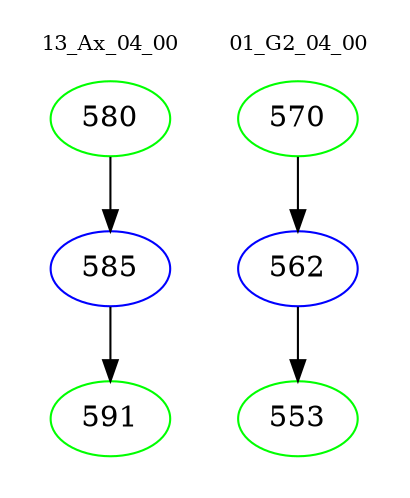 digraph{
subgraph cluster_0 {
color = white
label = "13_Ax_04_00";
fontsize=10;
T0_580 [label="580", color="green"]
T0_580 -> T0_585 [color="black"]
T0_585 [label="585", color="blue"]
T0_585 -> T0_591 [color="black"]
T0_591 [label="591", color="green"]
}
subgraph cluster_1 {
color = white
label = "01_G2_04_00";
fontsize=10;
T1_570 [label="570", color="green"]
T1_570 -> T1_562 [color="black"]
T1_562 [label="562", color="blue"]
T1_562 -> T1_553 [color="black"]
T1_553 [label="553", color="green"]
}
}
